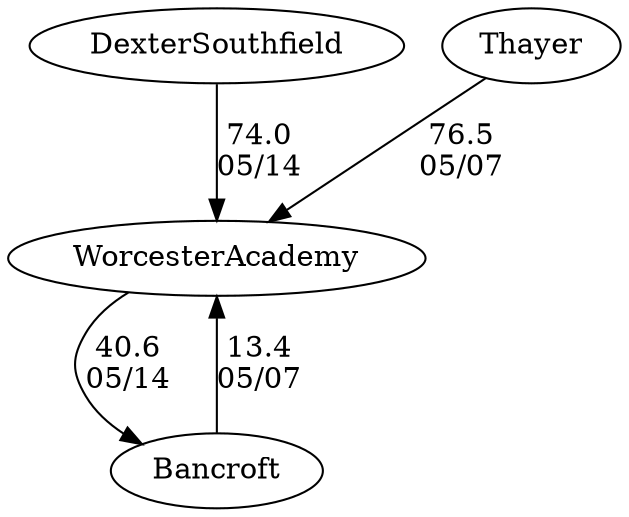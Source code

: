 digraph boys4foursWorcesterAcademy {DexterSouthfield [URL="boys4foursDexterSouthfield.html"];WorcesterAcademy [URL="boys4foursWorcesterAcademy.html"];Bancroft [URL="boys4foursBancroft.html"];Thayer [URL="boys4foursThayer.html"];DexterSouthfield -> WorcesterAcademy[label="74.0
05/14", weight="26", tooltip="NEIRA Boys & Girls Fours,Worcester Academy vs. Dexter-Southfield and Bancroft			
Distance: 1500 meters Conditions: Strong crosswind throughout all races. In GV1 race, Dexter-Southfield A was GV1 and Dexter-Southfield B was GV2. In BV2 race, Dexter-Southfield A was BV2 and Dexter-Southfield B was BV3. The BV4 event was a Mixed Novice 4 scrimmage in order to get more kids racing. Thank you to Dexter-Southfield and Bancroft for racing today!
None", URL="https://www.row2k.com/results/resultspage.cfm?UID=11355464469ECB76F8D6E495FB0C1364&cat=5", random="random"]; 
WorcesterAcademy -> Bancroft[label="40.6
05/14", weight="60", tooltip="NEIRA Boys & Girls Fours,Worcester Academy vs. Dexter-Southfield and Bancroft			
Distance: 1500 meters Conditions: Strong crosswind throughout all races. In GV1 race, Dexter-Southfield A was GV1 and Dexter-Southfield B was GV2. In BV2 race, Dexter-Southfield A was BV2 and Dexter-Southfield B was BV3. The BV4 event was a Mixed Novice 4 scrimmage in order to get more kids racing. Thank you to Dexter-Southfield and Bancroft for racing today!
None", URL="https://www.row2k.com/results/resultspage.cfm?UID=11355464469ECB76F8D6E495FB0C1364&cat=5", random="random"]; 
Thayer -> WorcesterAcademy[label="76.5
05/07", weight="24", tooltip="NEIRA Boys & Girls Fours,Bancroft School, St. Mary's Lynn, Eagle Hill School, Worcester Academy, Thayer Academy, St. Mark's			
Distance: 1500m Conditions: Slight head/cross wind throughout the races.
None", URL="https://www.row2k.com/results/resultspage.cfm?UID=D9F3FD47837D8C36A90E1613F9F35A67&cat=5", random="random"]; 
Bancroft -> WorcesterAcademy[label="13.4
05/07", weight="87", tooltip="NEIRA Boys & Girls Fours,Bancroft School, St. Mary's Lynn, Eagle Hill School, Worcester Academy, Thayer Academy, St. Mark's			
Distance: 1500m Conditions: Slight head/cross wind throughout the races.
None", URL="https://www.row2k.com/results/resultspage.cfm?UID=D9F3FD47837D8C36A90E1613F9F35A67&cat=5", random="random"]}